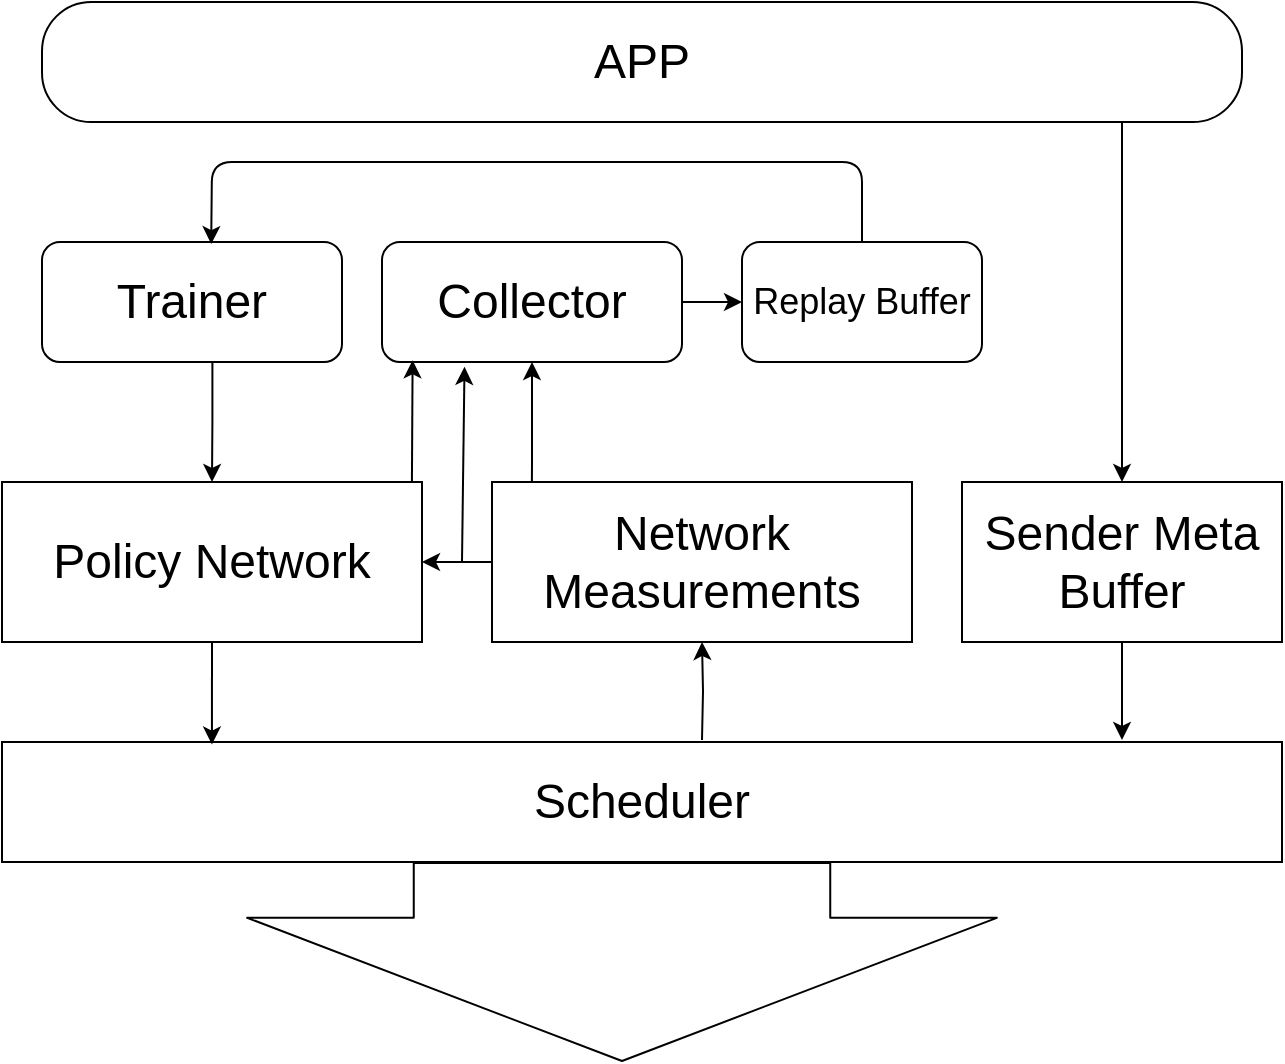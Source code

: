 <mxfile version="13.0.5" type="github">
  <diagram id="CBDz3zqInydYnpbgPdc8" name="Page-1">
    <mxGraphModel dx="1186" dy="577" grid="1" gridSize="10" guides="1" tooltips="1" connect="1" arrows="1" fold="1" page="1" pageScale="1" pageWidth="1100" pageHeight="850" math="0" shadow="0">
      <root>
        <mxCell id="0" />
        <mxCell id="1" parent="0" />
        <mxCell id="O35m1b_gPNPNUmbekiKG-8" value="" style="edgeStyle=orthogonalEdgeStyle;rounded=0;orthogonalLoop=1;jettySize=auto;html=1;exitX=0.9;exitY=1;exitDx=0;exitDy=0;exitPerimeter=0;" parent="1" source="O35m1b_gPNPNUmbekiKG-6" target="O35m1b_gPNPNUmbekiKG-7" edge="1">
          <mxGeometry relative="1" as="geometry">
            <mxPoint x="820" y="210" as="sourcePoint" />
          </mxGeometry>
        </mxCell>
        <mxCell id="O35m1b_gPNPNUmbekiKG-6" value="&lt;font style=&quot;font-size: 24px&quot;&gt;APP&lt;/font&gt;" style="rounded=1;whiteSpace=wrap;html=1;arcSize=41;" parent="1" vertex="1">
          <mxGeometry x="280" y="100" width="600" height="60" as="geometry" />
        </mxCell>
        <mxCell id="O35m1b_gPNPNUmbekiKG-10" value="" style="edgeStyle=orthogonalEdgeStyle;rounded=0;orthogonalLoop=1;jettySize=auto;html=1;" parent="1" source="O35m1b_gPNPNUmbekiKG-7" edge="1">
          <mxGeometry relative="1" as="geometry">
            <mxPoint x="820" y="469" as="targetPoint" />
          </mxGeometry>
        </mxCell>
        <mxCell id="O35m1b_gPNPNUmbekiKG-7" value="&lt;font style=&quot;font-size: 24px&quot;&gt;Sender Meta Buffer&lt;/font&gt;" style="rounded=1;whiteSpace=wrap;html=1;arcSize=0;" parent="1" vertex="1">
          <mxGeometry x="740" y="340" width="160" height="80" as="geometry" />
        </mxCell>
        <mxCell id="O35m1b_gPNPNUmbekiKG-12" style="edgeStyle=orthogonalEdgeStyle;rounded=0;orthogonalLoop=1;jettySize=auto;html=1;entryX=0.5;entryY=1;entryDx=0;entryDy=0;" parent="1" target="O35m1b_gPNPNUmbekiKG-14" edge="1">
          <mxGeometry relative="1" as="geometry">
            <mxPoint x="610.286" y="370" as="targetPoint" />
            <mxPoint x="610" y="469" as="sourcePoint" />
            <Array as="points" />
          </mxGeometry>
        </mxCell>
        <mxCell id="O35m1b_gPNPNUmbekiKG-9" value="&lt;font style=&quot;font-size: 24px&quot;&gt;Scheduler&lt;/font&gt;" style="rounded=1;whiteSpace=wrap;html=1;arcSize=0;" parent="1" vertex="1">
          <mxGeometry x="260" y="470" width="640" height="60" as="geometry" />
        </mxCell>
        <mxCell id="O35m1b_gPNPNUmbekiKG-25" value="" style="edgeStyle=orthogonalEdgeStyle;rounded=0;orthogonalLoop=1;jettySize=auto;html=1;" parent="1" source="O35m1b_gPNPNUmbekiKG-14" target="O35m1b_gPNPNUmbekiKG-24" edge="1">
          <mxGeometry relative="1" as="geometry" />
        </mxCell>
        <mxCell id="O35m1b_gPNPNUmbekiKG-14" value="&lt;font style=&quot;font-size: 24px&quot;&gt;Network Measurements&lt;/font&gt;" style="rounded=0;whiteSpace=wrap;html=1;" parent="1" vertex="1">
          <mxGeometry x="505" y="340" width="210" height="80" as="geometry" />
        </mxCell>
        <mxCell id="O35m1b_gPNPNUmbekiKG-34" style="edgeStyle=orthogonalEdgeStyle;rounded=0;orthogonalLoop=1;jettySize=auto;html=1;exitX=0.5;exitY=1;exitDx=0;exitDy=0;entryX=0.164;entryY=0.021;entryDx=0;entryDy=0;entryPerimeter=0;" parent="1" source="O35m1b_gPNPNUmbekiKG-24" target="O35m1b_gPNPNUmbekiKG-9" edge="1">
          <mxGeometry relative="1" as="geometry" />
        </mxCell>
        <mxCell id="O35m1b_gPNPNUmbekiKG-35" style="edgeStyle=orthogonalEdgeStyle;rounded=0;orthogonalLoop=1;jettySize=auto;html=1;exitX=0.568;exitY=0.993;exitDx=0;exitDy=0;entryX=0.5;entryY=0;entryDx=0;entryDy=0;exitPerimeter=0;" parent="1" source="O35m1b_gPNPNUmbekiKG-29" target="O35m1b_gPNPNUmbekiKG-24" edge="1">
          <mxGeometry relative="1" as="geometry" />
        </mxCell>
        <mxCell id="O35m1b_gPNPNUmbekiKG-24" value="&lt;font style=&quot;font-size: 24px&quot;&gt;Policy Network&lt;/font&gt;" style="rounded=0;whiteSpace=wrap;html=1;" parent="1" vertex="1">
          <mxGeometry x="260" y="340" width="210" height="80" as="geometry" />
        </mxCell>
        <mxCell id="O35m1b_gPNPNUmbekiKG-21" style="edgeStyle=orthogonalEdgeStyle;rounded=0;orthogonalLoop=1;jettySize=auto;html=1;exitX=0.095;exitY=0.002;exitDx=0;exitDy=0;entryX=0.5;entryY=1;entryDx=0;entryDy=0;exitPerimeter=0;" parent="1" source="O35m1b_gPNPNUmbekiKG-14" target="O35m1b_gPNPNUmbekiKG-20" edge="1">
          <mxGeometry relative="1" as="geometry">
            <mxPoint x="525" y="330" as="sourcePoint" />
            <Array as="points">
              <mxPoint x="525" y="330" />
              <mxPoint x="525" y="330" />
            </Array>
          </mxGeometry>
        </mxCell>
        <mxCell id="O35m1b_gPNPNUmbekiKG-23" value="" style="edgeStyle=orthogonalEdgeStyle;rounded=0;orthogonalLoop=1;jettySize=auto;html=1;" parent="1" source="O35m1b_gPNPNUmbekiKG-20" target="O35m1b_gPNPNUmbekiKG-22" edge="1">
          <mxGeometry relative="1" as="geometry" />
        </mxCell>
        <mxCell id="O35m1b_gPNPNUmbekiKG-20" value="&lt;font style=&quot;font-size: 24px&quot;&gt;Collector&lt;/font&gt;" style="rounded=1;whiteSpace=wrap;html=1;" parent="1" vertex="1">
          <mxGeometry x="450" y="220" width="150" height="60" as="geometry" />
        </mxCell>
        <mxCell id="O35m1b_gPNPNUmbekiKG-29" value="&lt;font style=&quot;font-size: 24px&quot;&gt;Trainer&lt;/font&gt;" style="rounded=1;whiteSpace=wrap;html=1;" parent="1" vertex="1">
          <mxGeometry x="280" y="220" width="150" height="60" as="geometry" />
        </mxCell>
        <mxCell id="O35m1b_gPNPNUmbekiKG-22" value="&lt;font style=&quot;font-size: 18px&quot;&gt;Replay Buffer&lt;/font&gt;" style="rounded=1;whiteSpace=wrap;html=1;" parent="1" vertex="1">
          <mxGeometry x="630" y="220" width="120" height="60" as="geometry" />
        </mxCell>
        <mxCell id="O35m1b_gPNPNUmbekiKG-28" value="" style="endArrow=classic;html=1;entryX=0.102;entryY=0.986;entryDx=0;entryDy=0;entryPerimeter=0;exitX=0.976;exitY=-0.004;exitDx=0;exitDy=0;exitPerimeter=0;" parent="1" source="O35m1b_gPNPNUmbekiKG-24" target="O35m1b_gPNPNUmbekiKG-20" edge="1">
          <mxGeometry width="50" height="50" relative="1" as="geometry">
            <mxPoint x="410" y="340" as="sourcePoint" />
            <mxPoint x="410" y="270" as="targetPoint" />
          </mxGeometry>
        </mxCell>
        <mxCell id="O35m1b_gPNPNUmbekiKG-32" value="" style="endArrow=classic;html=1;entryX=0.275;entryY=1.04;entryDx=0;entryDy=0;entryPerimeter=0;" parent="1" target="O35m1b_gPNPNUmbekiKG-20" edge="1">
          <mxGeometry width="50" height="50" relative="1" as="geometry">
            <mxPoint x="490" y="380" as="sourcePoint" />
            <mxPoint x="540" y="330" as="targetPoint" />
          </mxGeometry>
        </mxCell>
        <mxCell id="O35m1b_gPNPNUmbekiKG-33" value="" style="endArrow=classic;html=1;exitX=0.5;exitY=0;exitDx=0;exitDy=0;entryX=0.564;entryY=0.017;entryDx=0;entryDy=0;entryPerimeter=0;" parent="1" source="O35m1b_gPNPNUmbekiKG-22" target="O35m1b_gPNPNUmbekiKG-29" edge="1">
          <mxGeometry width="50" height="50" relative="1" as="geometry">
            <mxPoint x="330" y="130" as="sourcePoint" />
            <mxPoint x="368" y="210" as="targetPoint" />
            <Array as="points">
              <mxPoint x="690" y="180" />
              <mxPoint x="510" y="180" />
              <mxPoint x="365" y="180" />
            </Array>
          </mxGeometry>
        </mxCell>
        <mxCell id="O35m1b_gPNPNUmbekiKG-36" value="" style="shape=flexArrow;endArrow=classic;startArrow=none;html=1;startFill=0;width=208.235;endSize=23.529;endWidth=165.606;" parent="1" edge="1">
          <mxGeometry width="50" height="50" relative="1" as="geometry">
            <mxPoint x="570" y="530" as="sourcePoint" />
            <mxPoint x="570" y="630" as="targetPoint" />
          </mxGeometry>
        </mxCell>
      </root>
    </mxGraphModel>
  </diagram>
</mxfile>

